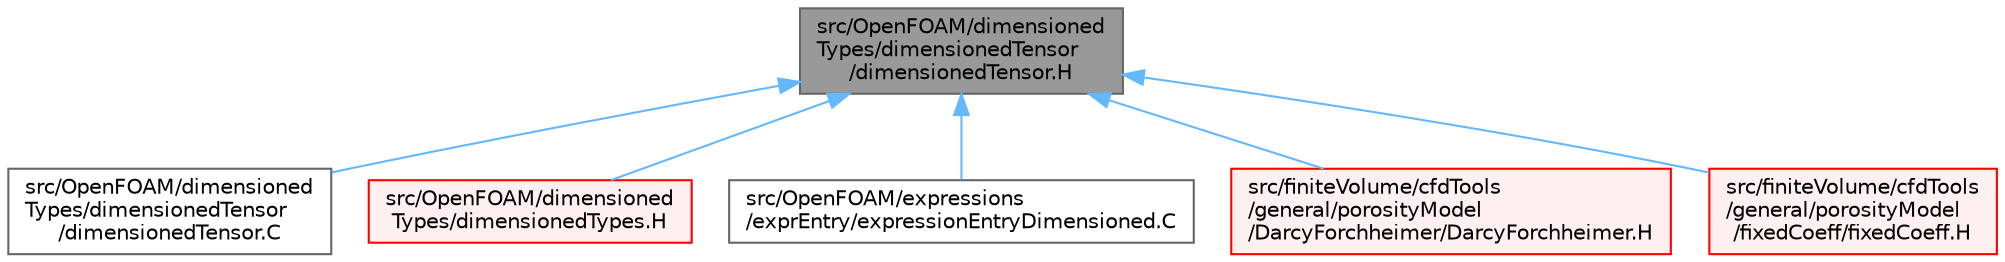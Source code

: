 digraph "src/OpenFOAM/dimensionedTypes/dimensionedTensor/dimensionedTensor.H"
{
 // LATEX_PDF_SIZE
  bgcolor="transparent";
  edge [fontname=Helvetica,fontsize=10,labelfontname=Helvetica,labelfontsize=10];
  node [fontname=Helvetica,fontsize=10,shape=box,height=0.2,width=0.4];
  Node1 [id="Node000001",label="src/OpenFOAM/dimensioned\lTypes/dimensionedTensor\l/dimensionedTensor.H",height=0.2,width=0.4,color="gray40", fillcolor="grey60", style="filled", fontcolor="black",tooltip=" "];
  Node1 -> Node2 [id="edge1_Node000001_Node000002",dir="back",color="steelblue1",style="solid",tooltip=" "];
  Node2 [id="Node000002",label="src/OpenFOAM/dimensioned\lTypes/dimensionedTensor\l/dimensionedTensor.C",height=0.2,width=0.4,color="grey40", fillcolor="white", style="filled",URL="$dimensionedTensor_8C.html",tooltip=" "];
  Node1 -> Node3 [id="edge2_Node000001_Node000003",dir="back",color="steelblue1",style="solid",tooltip=" "];
  Node3 [id="Node000003",label="src/OpenFOAM/dimensioned\lTypes/dimensionedTypes.H",height=0.2,width=0.4,color="red", fillcolor="#FFF0F0", style="filled",URL="$dimensionedTypes_8H.html",tooltip=" "];
  Node1 -> Node2696 [id="edge3_Node000001_Node002696",dir="back",color="steelblue1",style="solid",tooltip=" "];
  Node2696 [id="Node002696",label="src/OpenFOAM/expressions\l/exprEntry/expressionEntryDimensioned.C",height=0.2,width=0.4,color="grey40", fillcolor="white", style="filled",URL="$expressionEntryDimensioned_8C.html",tooltip=" "];
  Node1 -> Node2697 [id="edge4_Node000001_Node002697",dir="back",color="steelblue1",style="solid",tooltip=" "];
  Node2697 [id="Node002697",label="src/finiteVolume/cfdTools\l/general/porosityModel\l/DarcyForchheimer/DarcyForchheimer.H",height=0.2,width=0.4,color="red", fillcolor="#FFF0F0", style="filled",URL="$DarcyForchheimer_8H.html",tooltip=" "];
  Node1 -> Node2698 [id="edge5_Node000001_Node002698",dir="back",color="steelblue1",style="solid",tooltip=" "];
  Node2698 [id="Node002698",label="src/finiteVolume/cfdTools\l/general/porosityModel\l/fixedCoeff/fixedCoeff.H",height=0.2,width=0.4,color="red", fillcolor="#FFF0F0", style="filled",URL="$fixedCoeff_8H.html",tooltip=" "];
}
